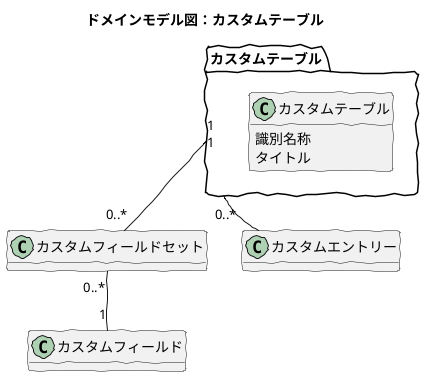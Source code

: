@startuml
skinparam handwritten true
skinparam backgroundColor white
hide method

title ドメインモデル図：カスタムテーブル

package カスタムテーブル {
	
	class カスタムテーブル {
		識別名称
		タイトル
	}

}

カスタムテーブル "1" -down- "0..*" カスタムフィールドセット
カスタムフィールドセット "0..*" -down- "1" カスタムフィールド
カスタムテーブル "1" -down- "0..*" カスタムエントリー

@enduml

